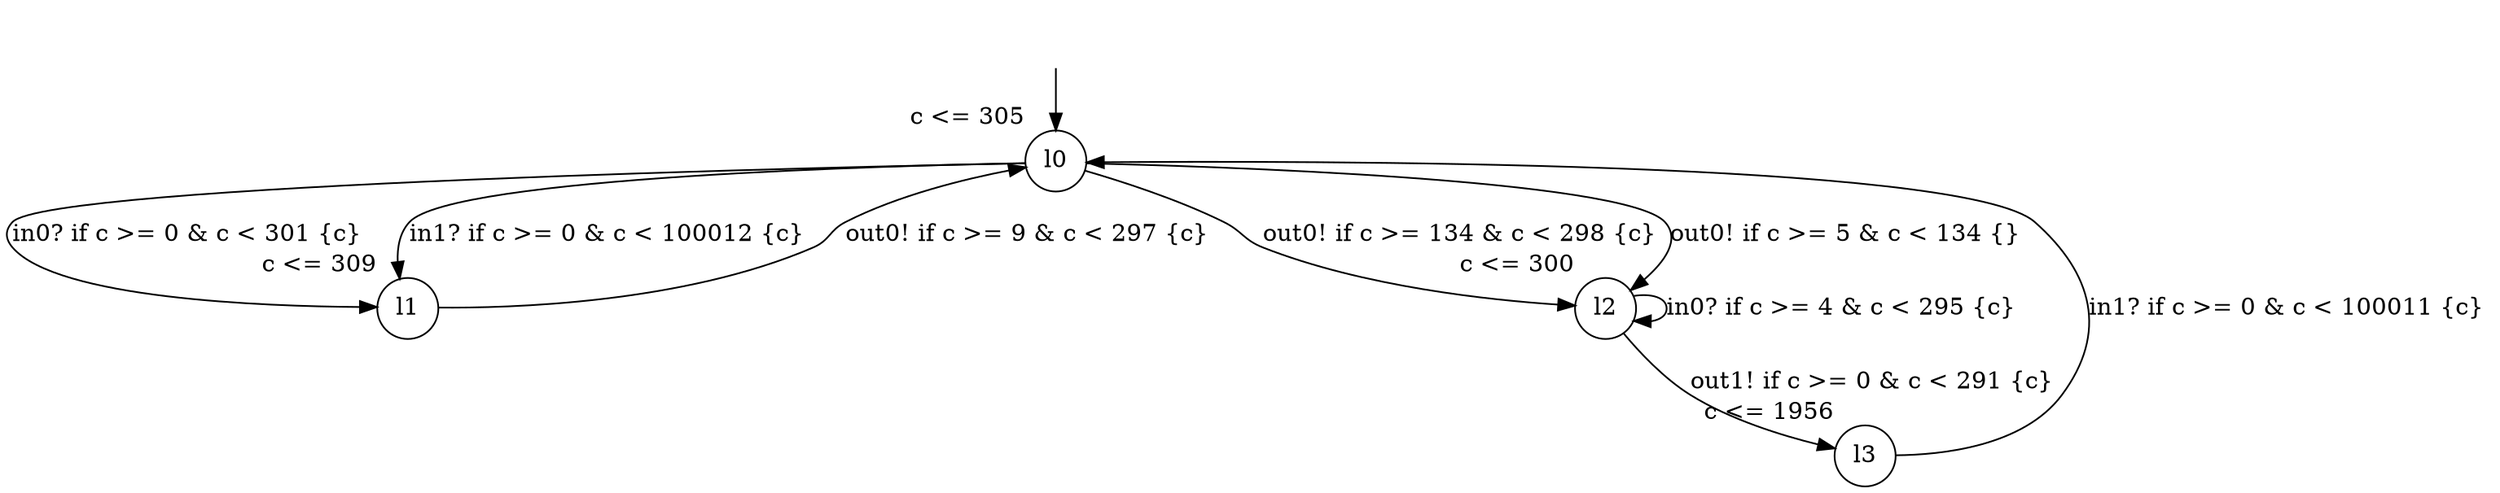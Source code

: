 digraph g {
__start0 [label="" shape="none"];
l0 [shape="circle" margin=0 label="l0", xlabel="c <= 305"];
l1 [shape="circle" margin=0 label="l1", xlabel="c <= 309"];
l2 [shape="circle" margin=0 label="l2", xlabel="c <= 300"];
l3 [shape="circle" margin=0 label="l3", xlabel="c <= 1956"];
l0 -> l1 [label="in0? if c >= 0 & c < 301 {c} "];
l0 -> l2 [label="out0! if c >= 134 & c < 298 {c} "];
l0 -> l2 [label="out0! if c >= 5 & c < 134 {} "];
l0 -> l1 [label="in1? if c >= 0 & c < 100012 {c} "];
l1 -> l0 [label="out0! if c >= 9 & c < 297 {c} "];
l2 -> l3 [label="out1! if c >= 0 & c < 291 {c} "];
l2 -> l2 [label="in0? if c >= 4 & c < 295 {c} "];
l3 -> l0 [label="in1? if c >= 0 & c < 100011 {c} "];
__start0 -> l0;
}
